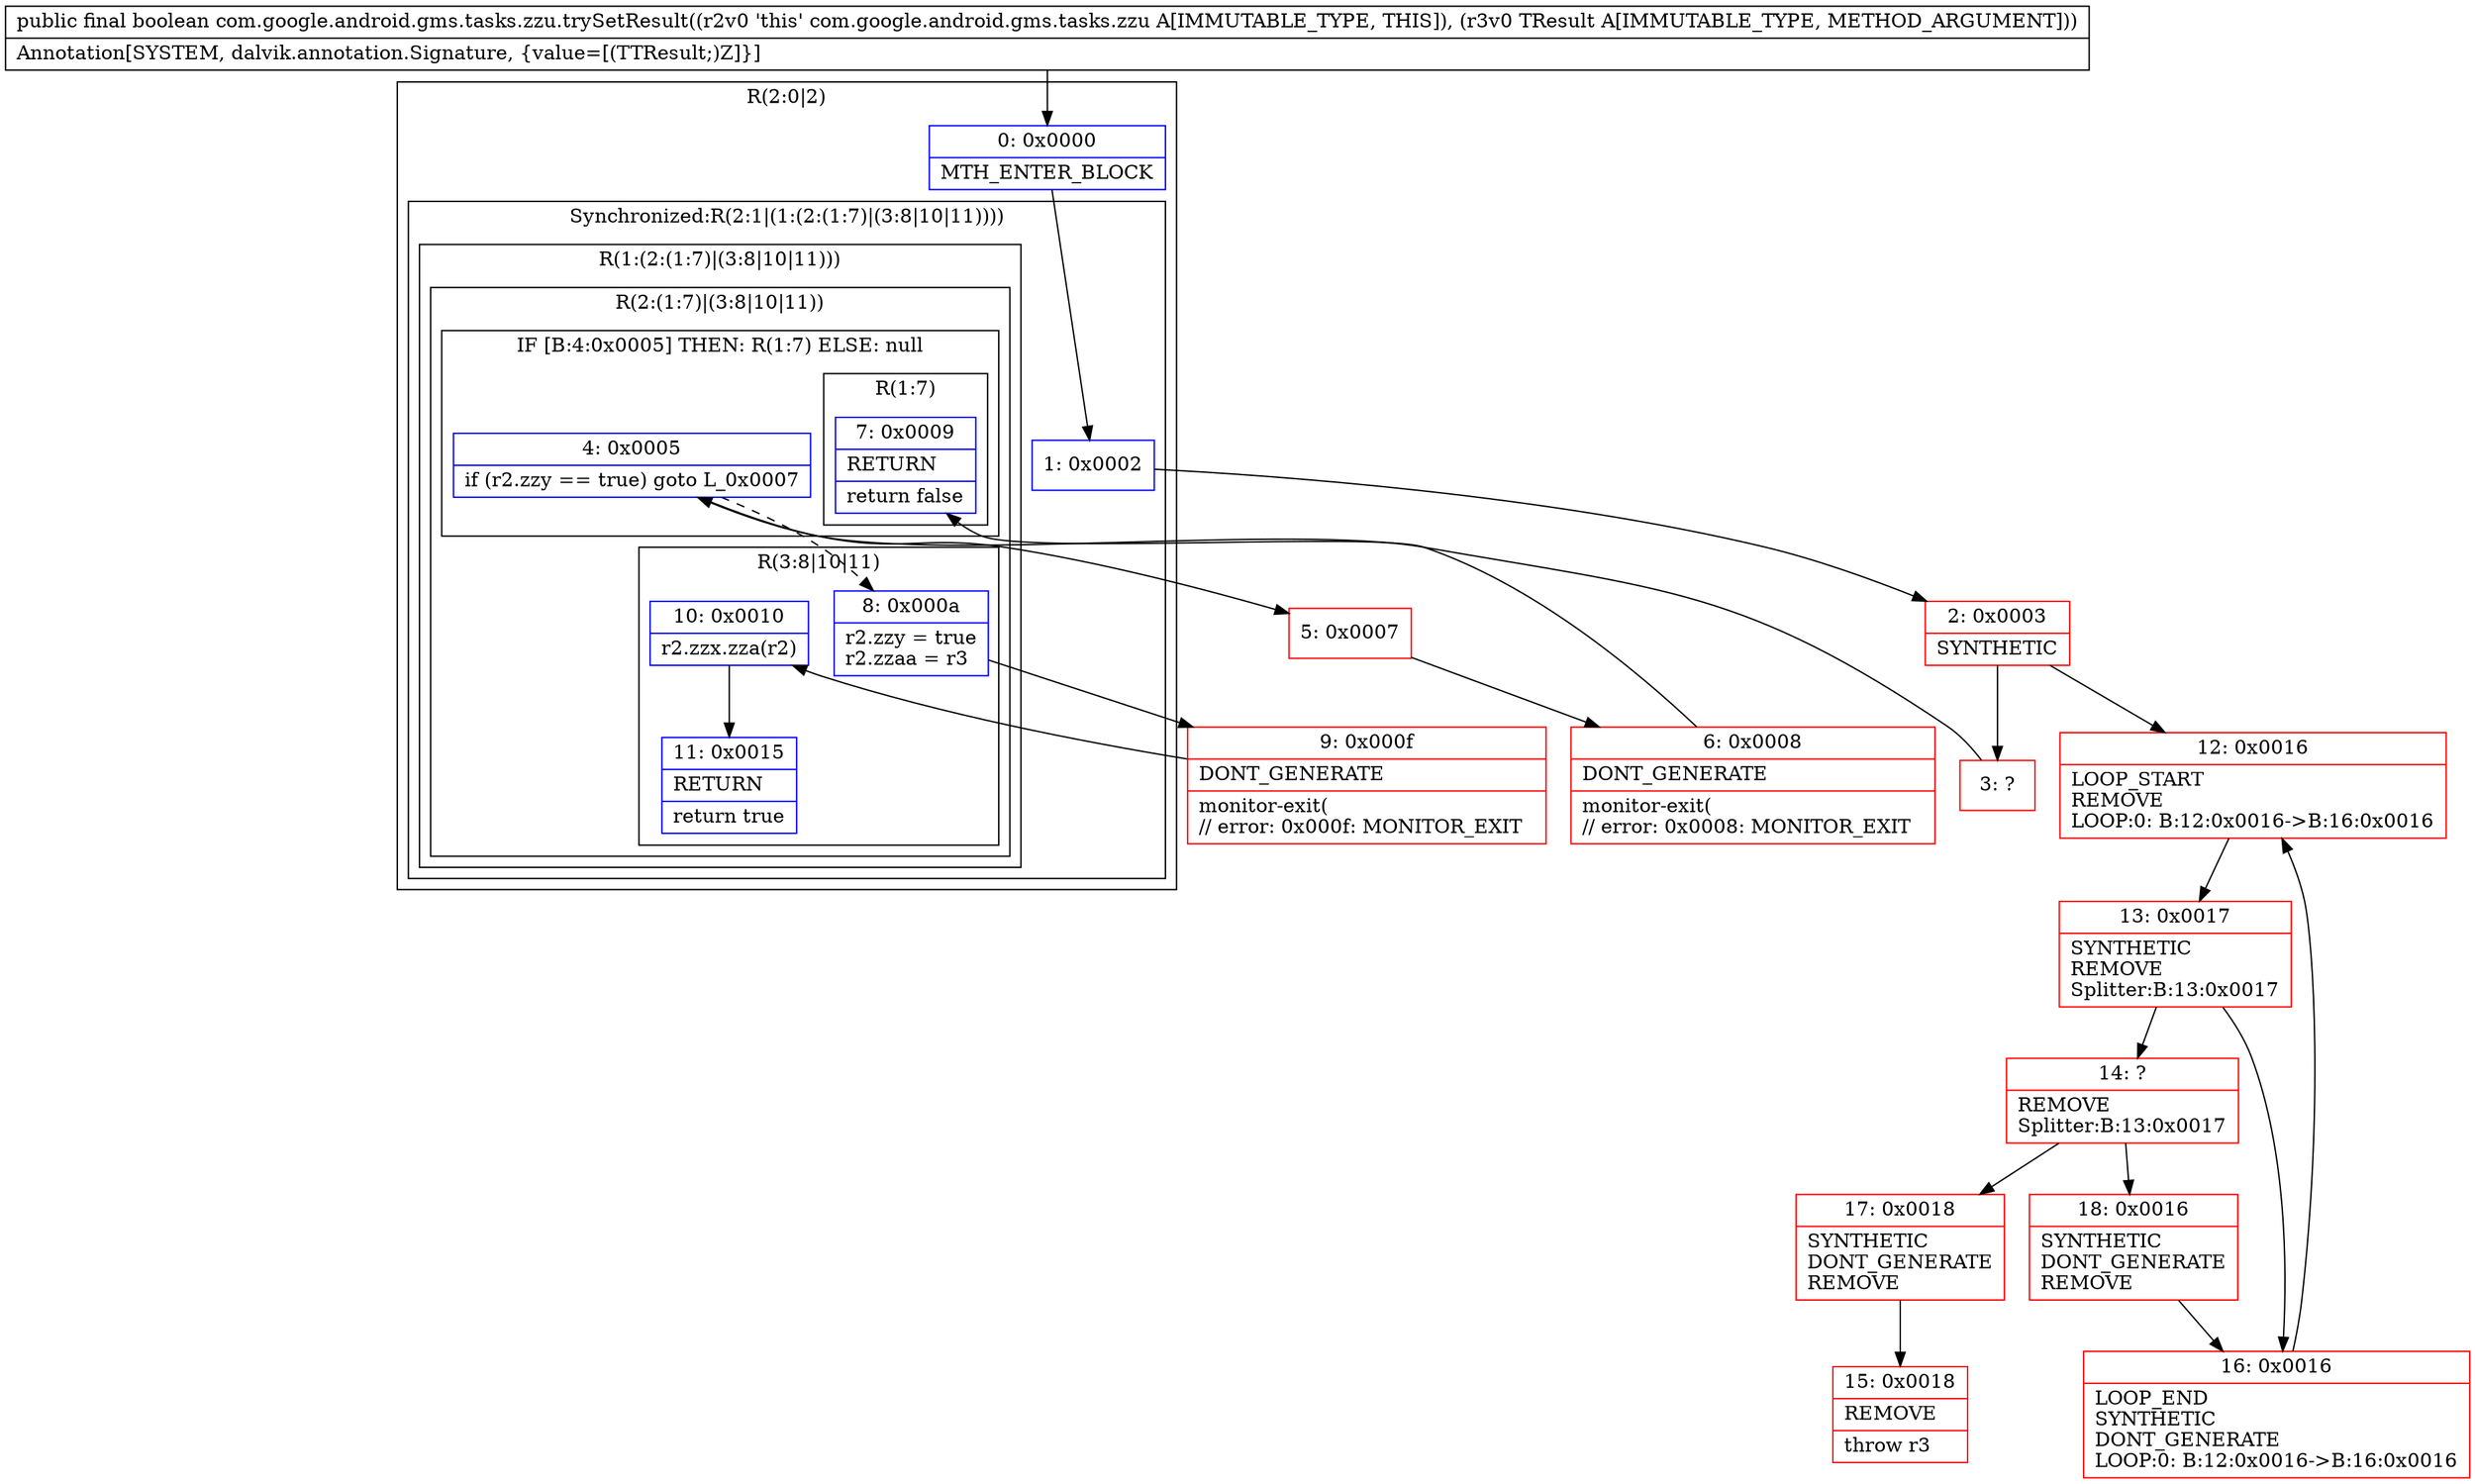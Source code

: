 digraph "CFG forcom.google.android.gms.tasks.zzu.trySetResult(Ljava\/lang\/Object;)Z" {
subgraph cluster_Region_1222361652 {
label = "R(2:0|2)";
node [shape=record,color=blue];
Node_0 [shape=record,label="{0\:\ 0x0000|MTH_ENTER_BLOCK\l}"];
subgraph cluster_SynchronizedRegion_1320084253 {
label = "Synchronized:R(2:1|(1:(2:(1:7)|(3:8|10|11))))";
node [shape=record,color=blue];
Node_1 [shape=record,label="{1\:\ 0x0002}"];
subgraph cluster_Region_10601360 {
label = "R(1:(2:(1:7)|(3:8|10|11)))";
node [shape=record,color=blue];
subgraph cluster_Region_1075349200 {
label = "R(2:(1:7)|(3:8|10|11))";
node [shape=record,color=blue];
subgraph cluster_IfRegion_1455695493 {
label = "IF [B:4:0x0005] THEN: R(1:7) ELSE: null";
node [shape=record,color=blue];
Node_4 [shape=record,label="{4\:\ 0x0005|if (r2.zzy == true) goto L_0x0007\l}"];
subgraph cluster_Region_1867223371 {
label = "R(1:7)";
node [shape=record,color=blue];
Node_7 [shape=record,label="{7\:\ 0x0009|RETURN\l|return false\l}"];
}
}
subgraph cluster_Region_1635279473 {
label = "R(3:8|10|11)";
node [shape=record,color=blue];
Node_8 [shape=record,label="{8\:\ 0x000a|r2.zzy = true\lr2.zzaa = r3\l}"];
Node_10 [shape=record,label="{10\:\ 0x0010|r2.zzx.zza(r2)\l}"];
Node_11 [shape=record,label="{11\:\ 0x0015|RETURN\l|return true\l}"];
}
}
}
}
}
Node_2 [shape=record,color=red,label="{2\:\ 0x0003|SYNTHETIC\l}"];
Node_3 [shape=record,color=red,label="{3\:\ ?}"];
Node_5 [shape=record,color=red,label="{5\:\ 0x0007}"];
Node_6 [shape=record,color=red,label="{6\:\ 0x0008|DONT_GENERATE\l|monitor\-exit(\l\/\/ error: 0x0008: MONITOR_EXIT  \l}"];
Node_9 [shape=record,color=red,label="{9\:\ 0x000f|DONT_GENERATE\l|monitor\-exit(\l\/\/ error: 0x000f: MONITOR_EXIT  \l}"];
Node_12 [shape=record,color=red,label="{12\:\ 0x0016|LOOP_START\lREMOVE\lLOOP:0: B:12:0x0016\-\>B:16:0x0016\l}"];
Node_13 [shape=record,color=red,label="{13\:\ 0x0017|SYNTHETIC\lREMOVE\lSplitter:B:13:0x0017\l}"];
Node_14 [shape=record,color=red,label="{14\:\ ?|REMOVE\lSplitter:B:13:0x0017\l}"];
Node_15 [shape=record,color=red,label="{15\:\ 0x0018|REMOVE\l|throw r3\l}"];
Node_16 [shape=record,color=red,label="{16\:\ 0x0016|LOOP_END\lSYNTHETIC\lDONT_GENERATE\lLOOP:0: B:12:0x0016\-\>B:16:0x0016\l}"];
Node_17 [shape=record,color=red,label="{17\:\ 0x0018|SYNTHETIC\lDONT_GENERATE\lREMOVE\l}"];
Node_18 [shape=record,color=red,label="{18\:\ 0x0016|SYNTHETIC\lDONT_GENERATE\lREMOVE\l}"];
MethodNode[shape=record,label="{public final boolean com.google.android.gms.tasks.zzu.trySetResult((r2v0 'this' com.google.android.gms.tasks.zzu A[IMMUTABLE_TYPE, THIS]), (r3v0 TResult A[IMMUTABLE_TYPE, METHOD_ARGUMENT]))  | Annotation[SYSTEM, dalvik.annotation.Signature, \{value=[(TTResult;)Z]\}]\l}"];
MethodNode -> Node_0;
Node_0 -> Node_1;
Node_1 -> Node_2;
Node_4 -> Node_5;
Node_4 -> Node_8[style=dashed];
Node_8 -> Node_9;
Node_10 -> Node_11;
Node_2 -> Node_3;
Node_2 -> Node_12;
Node_3 -> Node_4;
Node_5 -> Node_6;
Node_6 -> Node_7;
Node_9 -> Node_10;
Node_12 -> Node_13;
Node_13 -> Node_14;
Node_13 -> Node_16;
Node_14 -> Node_17;
Node_14 -> Node_18;
Node_16 -> Node_12;
Node_17 -> Node_15;
Node_18 -> Node_16;
}

